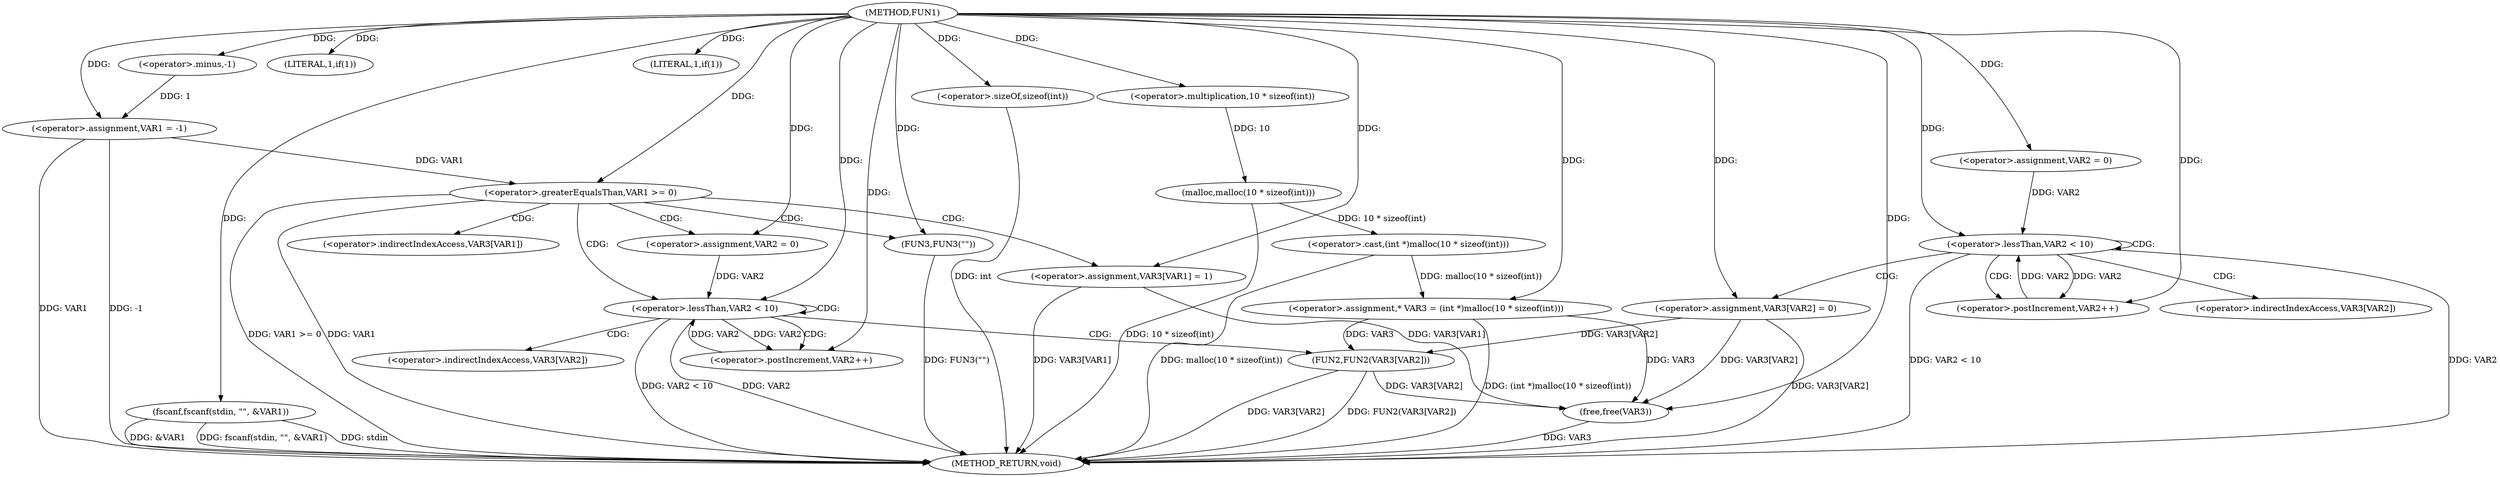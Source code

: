 digraph FUN1 {  
"1000100" [label = "(METHOD,FUN1)" ]
"1000175" [label = "(METHOD_RETURN,void)" ]
"1000103" [label = "(<operator>.assignment,VAR1 = -1)" ]
"1000105" [label = "(<operator>.minus,-1)" ]
"1000108" [label = "(LITERAL,1,if(1))" ]
"1000110" [label = "(fscanf,fscanf(stdin, \"\", &VAR1))" ]
"1000116" [label = "(LITERAL,1,if(1))" ]
"1000121" [label = "(<operator>.assignment,* VAR3 = (int *)malloc(10 * sizeof(int)))" ]
"1000123" [label = "(<operator>.cast,(int *)malloc(10 * sizeof(int)))" ]
"1000125" [label = "(malloc,malloc(10 * sizeof(int)))" ]
"1000126" [label = "(<operator>.multiplication,10 * sizeof(int))" ]
"1000128" [label = "(<operator>.sizeOf,sizeof(int))" ]
"1000131" [label = "(<operator>.assignment,VAR2 = 0)" ]
"1000134" [label = "(<operator>.lessThan,VAR2 < 10)" ]
"1000137" [label = "(<operator>.postIncrement,VAR2++)" ]
"1000140" [label = "(<operator>.assignment,VAR3[VAR2] = 0)" ]
"1000146" [label = "(<operator>.greaterEqualsThan,VAR1 >= 0)" ]
"1000150" [label = "(<operator>.assignment,VAR3[VAR1] = 1)" ]
"1000156" [label = "(<operator>.assignment,VAR2 = 0)" ]
"1000159" [label = "(<operator>.lessThan,VAR2 < 10)" ]
"1000162" [label = "(<operator>.postIncrement,VAR2++)" ]
"1000165" [label = "(FUN2,FUN2(VAR3[VAR2]))" ]
"1000171" [label = "(FUN3,FUN3(\"\"))" ]
"1000173" [label = "(free,free(VAR3))" ]
"1000141" [label = "(<operator>.indirectIndexAccess,VAR3[VAR2])" ]
"1000151" [label = "(<operator>.indirectIndexAccess,VAR3[VAR1])" ]
"1000166" [label = "(<operator>.indirectIndexAccess,VAR3[VAR2])" ]
  "1000159" -> "1000175"  [ label = "DDG: VAR2 < 10"] 
  "1000125" -> "1000175"  [ label = "DDG: 10 * sizeof(int)"] 
  "1000123" -> "1000175"  [ label = "DDG: malloc(10 * sizeof(int))"] 
  "1000150" -> "1000175"  [ label = "DDG: VAR3[VAR1]"] 
  "1000103" -> "1000175"  [ label = "DDG: VAR1"] 
  "1000103" -> "1000175"  [ label = "DDG: -1"] 
  "1000159" -> "1000175"  [ label = "DDG: VAR2"] 
  "1000171" -> "1000175"  [ label = "DDG: FUN3(\"\")"] 
  "1000121" -> "1000175"  [ label = "DDG: (int *)malloc(10 * sizeof(int))"] 
  "1000140" -> "1000175"  [ label = "DDG: VAR3[VAR2]"] 
  "1000165" -> "1000175"  [ label = "DDG: VAR3[VAR2]"] 
  "1000128" -> "1000175"  [ label = "DDG: int"] 
  "1000134" -> "1000175"  [ label = "DDG: VAR2 < 10"] 
  "1000134" -> "1000175"  [ label = "DDG: VAR2"] 
  "1000110" -> "1000175"  [ label = "DDG: &VAR1"] 
  "1000110" -> "1000175"  [ label = "DDG: fscanf(stdin, \"\", &VAR1)"] 
  "1000146" -> "1000175"  [ label = "DDG: VAR1 >= 0"] 
  "1000146" -> "1000175"  [ label = "DDG: VAR1"] 
  "1000110" -> "1000175"  [ label = "DDG: stdin"] 
  "1000173" -> "1000175"  [ label = "DDG: VAR3"] 
  "1000165" -> "1000175"  [ label = "DDG: FUN2(VAR3[VAR2])"] 
  "1000105" -> "1000103"  [ label = "DDG: 1"] 
  "1000100" -> "1000103"  [ label = "DDG: "] 
  "1000100" -> "1000105"  [ label = "DDG: "] 
  "1000100" -> "1000108"  [ label = "DDG: "] 
  "1000100" -> "1000110"  [ label = "DDG: "] 
  "1000100" -> "1000116"  [ label = "DDG: "] 
  "1000123" -> "1000121"  [ label = "DDG: malloc(10 * sizeof(int))"] 
  "1000100" -> "1000121"  [ label = "DDG: "] 
  "1000125" -> "1000123"  [ label = "DDG: 10 * sizeof(int)"] 
  "1000126" -> "1000125"  [ label = "DDG: 10"] 
  "1000100" -> "1000126"  [ label = "DDG: "] 
  "1000100" -> "1000128"  [ label = "DDG: "] 
  "1000100" -> "1000131"  [ label = "DDG: "] 
  "1000131" -> "1000134"  [ label = "DDG: VAR2"] 
  "1000137" -> "1000134"  [ label = "DDG: VAR2"] 
  "1000100" -> "1000134"  [ label = "DDG: "] 
  "1000134" -> "1000137"  [ label = "DDG: VAR2"] 
  "1000100" -> "1000137"  [ label = "DDG: "] 
  "1000100" -> "1000140"  [ label = "DDG: "] 
  "1000103" -> "1000146"  [ label = "DDG: VAR1"] 
  "1000100" -> "1000146"  [ label = "DDG: "] 
  "1000100" -> "1000150"  [ label = "DDG: "] 
  "1000100" -> "1000156"  [ label = "DDG: "] 
  "1000156" -> "1000159"  [ label = "DDG: VAR2"] 
  "1000162" -> "1000159"  [ label = "DDG: VAR2"] 
  "1000100" -> "1000159"  [ label = "DDG: "] 
  "1000159" -> "1000162"  [ label = "DDG: VAR2"] 
  "1000100" -> "1000162"  [ label = "DDG: "] 
  "1000140" -> "1000165"  [ label = "DDG: VAR3[VAR2]"] 
  "1000121" -> "1000165"  [ label = "DDG: VAR3"] 
  "1000100" -> "1000171"  [ label = "DDG: "] 
  "1000150" -> "1000173"  [ label = "DDG: VAR3[VAR1]"] 
  "1000140" -> "1000173"  [ label = "DDG: VAR3[VAR2]"] 
  "1000165" -> "1000173"  [ label = "DDG: VAR3[VAR2]"] 
  "1000121" -> "1000173"  [ label = "DDG: VAR3"] 
  "1000100" -> "1000173"  [ label = "DDG: "] 
  "1000134" -> "1000141"  [ label = "CDG: "] 
  "1000134" -> "1000137"  [ label = "CDG: "] 
  "1000134" -> "1000140"  [ label = "CDG: "] 
  "1000134" -> "1000134"  [ label = "CDG: "] 
  "1000146" -> "1000156"  [ label = "CDG: "] 
  "1000146" -> "1000150"  [ label = "CDG: "] 
  "1000146" -> "1000159"  [ label = "CDG: "] 
  "1000146" -> "1000151"  [ label = "CDG: "] 
  "1000146" -> "1000171"  [ label = "CDG: "] 
  "1000159" -> "1000166"  [ label = "CDG: "] 
  "1000159" -> "1000165"  [ label = "CDG: "] 
  "1000159" -> "1000159"  [ label = "CDG: "] 
  "1000159" -> "1000162"  [ label = "CDG: "] 
}
